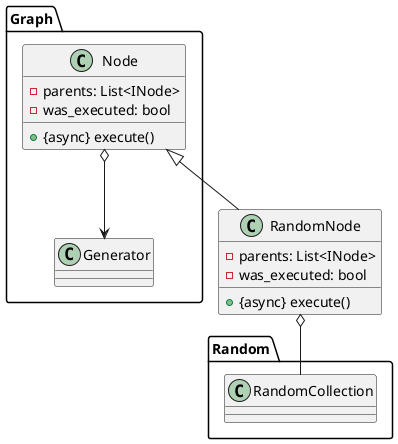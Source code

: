 @startuml




package Graph{
    class Node{
        - parents: List<INode>
        - was_executed: bool
        + {async} execute()
    }
    Node o--> Generator
}

package Random{
    class RandomCollection{
    }
}

class RandomNode extends Graph.Node{
    - parents: List<INode>
    - was_executed: bool
    + {async} execute()
}

RandomNode o-- RandomCollection
@enduml
